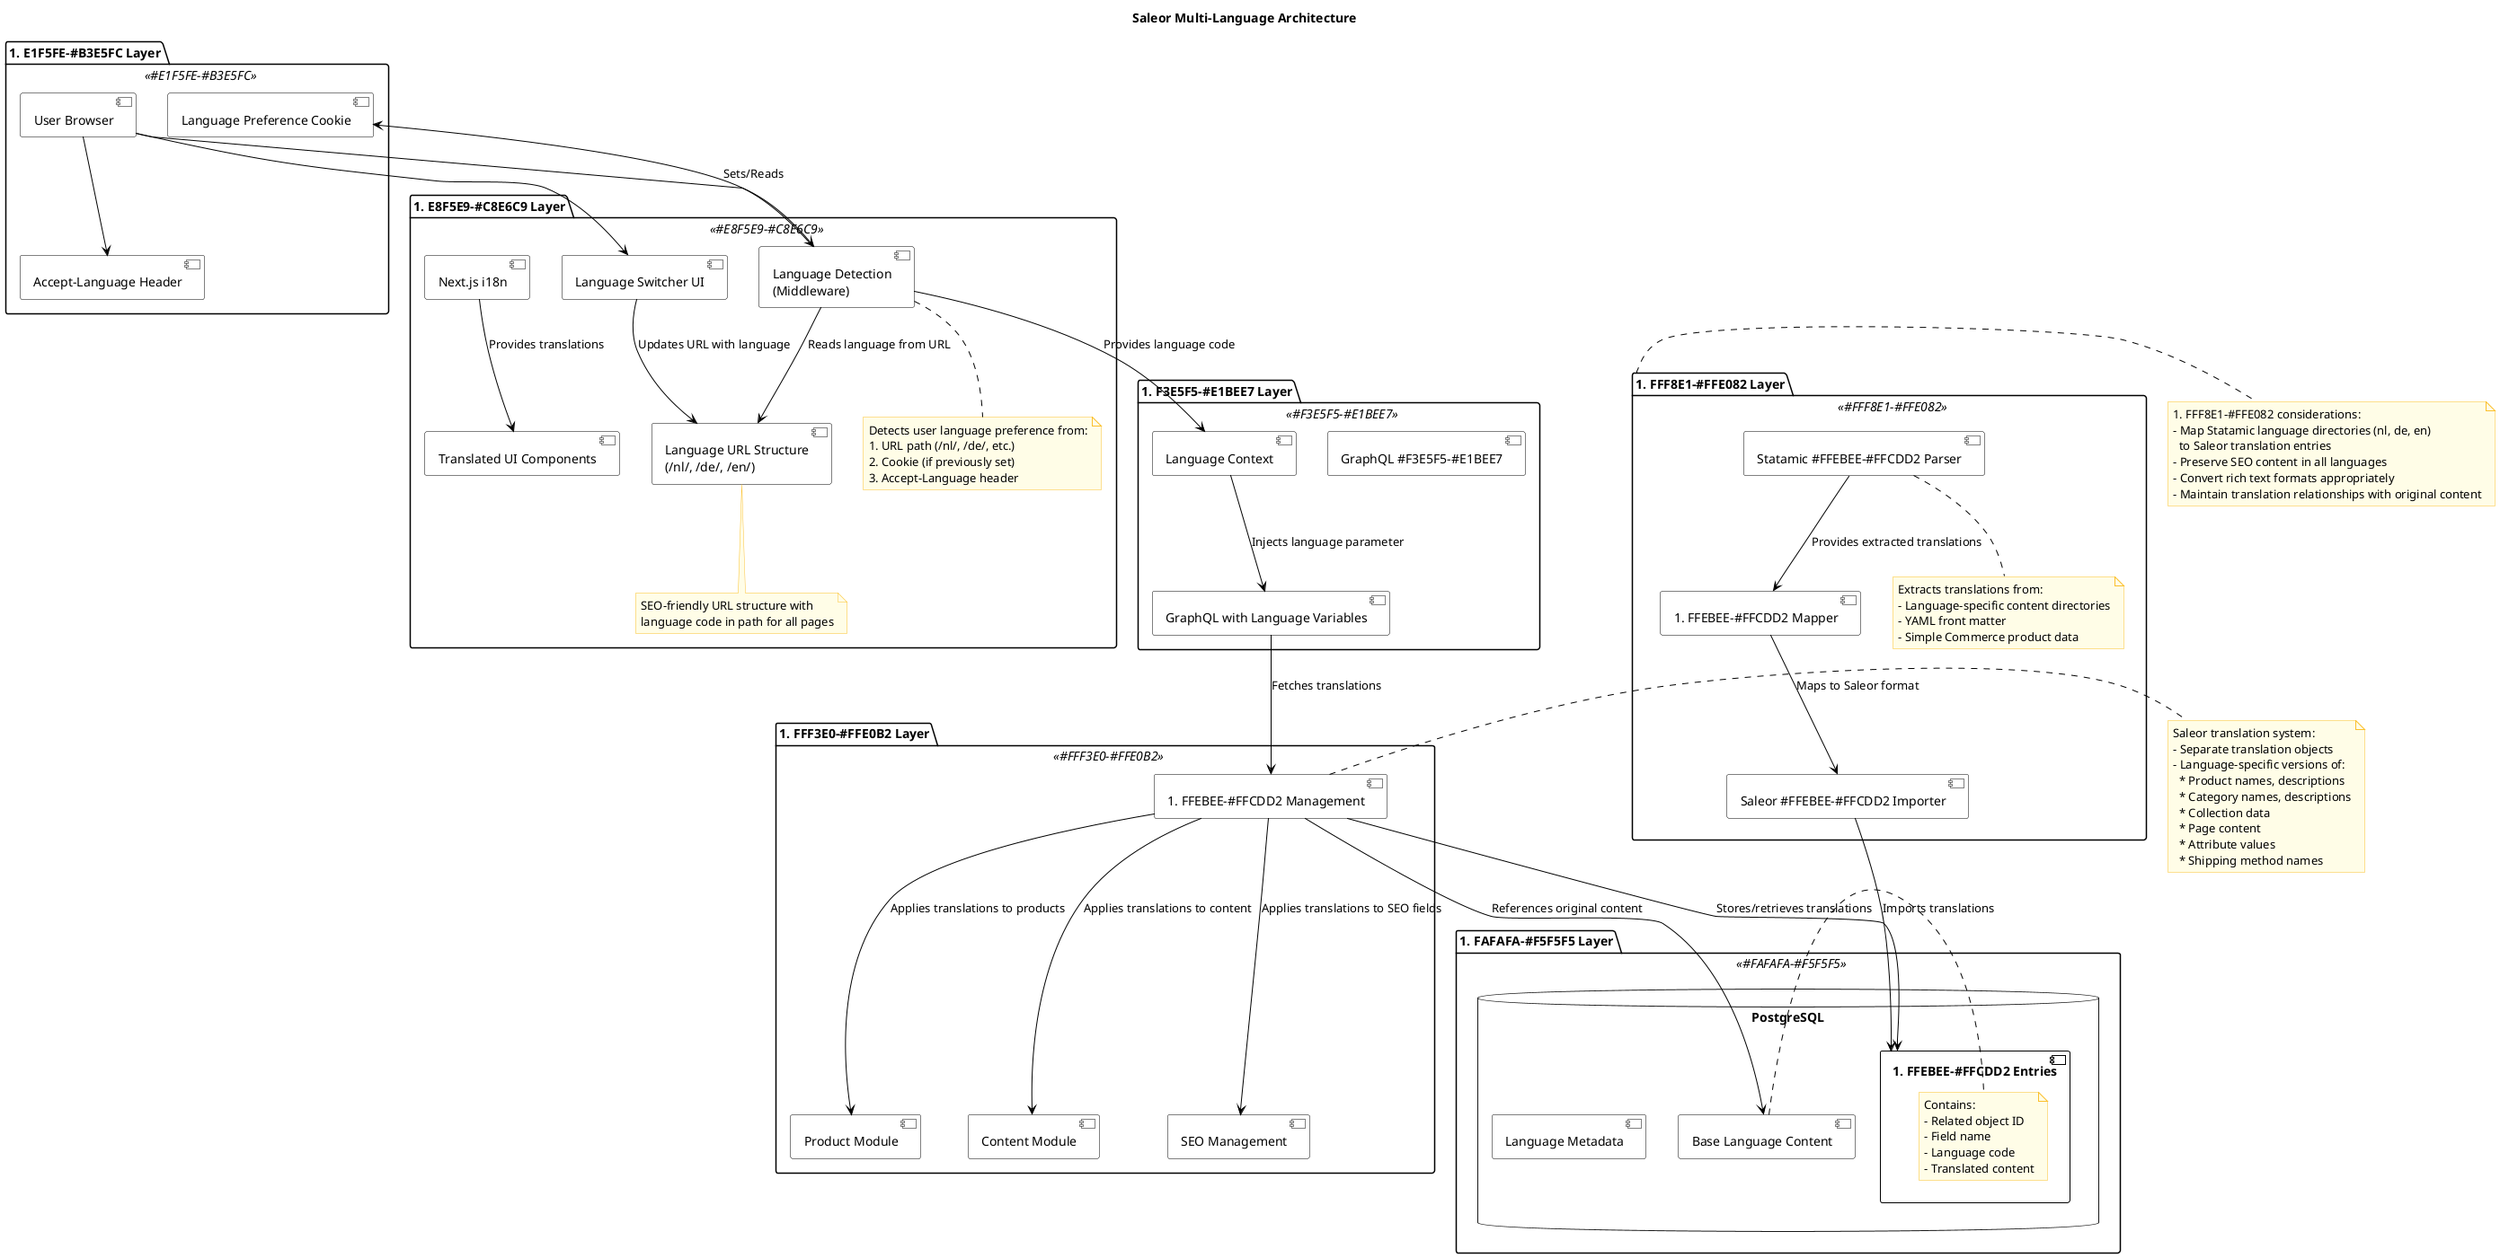 @startuml Multi-Language Implementation

' Define styles for different components
!define Client #E1F5FE-#B3E5FC
!define Frontend #E8F5E9-#C8E6C9
!define API #F3E5F5-#E1BEE7
!define Store #FFF3E0-#FFE0B2
!define Database #FAFAFA-#F5F5F5
!define Translation #FFEBEE-#FFCDD2
!define Migration #FFF8E1-#FFE082

skinparam component {
    BackgroundColor white
    BorderColor black
    ArrowColor black
}

skinparam note {
    BackgroundColor #FFFDE7
    BorderColor #FBC02D
}

title Saleor Multi-Language Architecture

' Client Layer
package "Client Layer" as ClientLayer <<Client>> {
    component "User Browser" as Browser
    component "Language Preference Cookie" as LangCookie
    component "Accept-Language Header" as AcceptHeader
}

' Frontend Layer
package "Frontend Layer" as FrontendLayer <<Frontend>> {
    component "Language Detection\n(Middleware)" as LangDetect
    component "Next.js i18n" as NextI18n
    component "Language Switcher UI" as LangSwitcher
    component "Translated UI Components" as TranslatedUI
    component "Language URL Structure\n(/nl/, /de/, /en/)" as LangURL
    
    note bottom of LangDetect
        Detects user language preference from:
        1. URL path (/nl/, /de/, etc.)
        2. Cookie (if previously set)
        3. Accept-Language header
    end note
    
    note bottom of LangURL
        SEO-friendly URL structure with 
        language code in path for all pages
    end note
}

' API Layer
package "API Layer" as APILayer <<API>> {
    component "GraphQL API" as GraphQL
    component "Language Context" as LangContext
    component "GraphQL with Language Variables" as GraphQLLang
}

' Store Layer
package "Store Layer" as StoreLayer <<Store>> {
    component "Translation Management" as TransMgmt
    component "Product Module" as ProductModule
    component "Content Module" as ContentModule
    component "SEO Management" as SEOMgmt
}

' Database Layer
package "Database Layer" as DatabaseLayer <<Database>> {
    database "PostgreSQL" as PostgreSQL {
        component "Base Language Content" as BaseContent
        component "Translation Entries" as TransEntries {
            note right
                Contains:
                - Related object ID
                - Field name
                - Language code
                - Translated content
            end note
        }
        component "Language Metadata" as LangMeta
    }
}

' Migration Layer
package "Migration Layer" as MigrationLayer <<Migration>> {
    component "Statamic Translation Parser" as StatamicParser
    component "Translation Mapper" as TransMapper
    component "Saleor Translation Importer" as TransImporter
    
    note bottom of StatamicParser
        Extracts translations from:
        - Language-specific content directories
        - YAML front matter
        - Simple Commerce product data
    end note
}

' Connections
Browser --> LangDetect
Browser --> LangSwitcher
Browser --> AcceptHeader
LangDetect --> LangCookie: Sets/Reads
LangDetect --> LangContext: Provides language code
LangDetect --> LangURL: Reads language from URL
LangSwitcher --> LangURL: Updates URL with language
NextI18n --> TranslatedUI: Provides translations
LangContext --> GraphQLLang: Injects language parameter
GraphQLLang --> TransMgmt: Fetches translations
TransMgmt --> ProductModule: Applies translations to products
TransMgmt --> ContentModule: Applies translations to content
TransMgmt --> SEOMgmt: Applies translations to SEO fields
TransMgmt --> TransEntries: Stores/retrieves translations
TransMgmt --> BaseContent: References original content
StatamicParser --> TransMapper: Provides extracted translations
TransMapper --> TransImporter: Maps to Saleor format
TransImporter --> TransEntries: Imports translations

' Additional notes
note right of TransMgmt
    Saleor translation system:
    - Separate translation objects
    - Language-specific versions of:
      * Product names, descriptions
      * Category names, descriptions
      * Collection data
      * Page content
      * Attribute values
      * Shipping method names
end note

note right of MigrationLayer
    Migration considerations:
    - Map Statamic language directories (nl, de, en)
      to Saleor translation entries
    - Preserve SEO content in all languages
    - Convert rich text formats appropriately
    - Maintain translation relationships with original content
end note

@enduml 